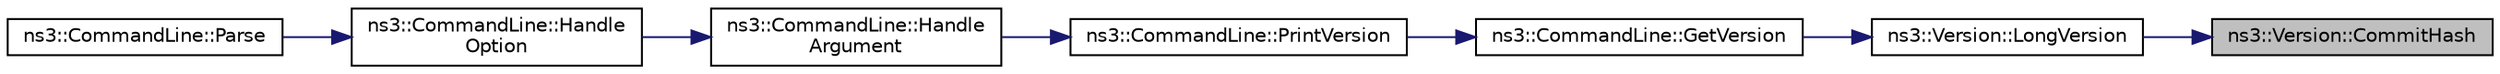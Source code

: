 digraph "ns3::Version::CommitHash"
{
 // LATEX_PDF_SIZE
  edge [fontname="Helvetica",fontsize="10",labelfontname="Helvetica",labelfontsize="10"];
  node [fontname="Helvetica",fontsize="10",shape=record];
  rankdir="RL";
  Node1 [label="ns3::Version::CommitHash",height=0.2,width=0.4,color="black", fillcolor="grey75", style="filled", fontcolor="black",tooltip="Hash of the most recent commit."];
  Node1 -> Node2 [dir="back",color="midnightblue",fontsize="10",style="solid",fontname="Helvetica"];
  Node2 [label="ns3::Version::LongVersion",height=0.2,width=0.4,color="black", fillcolor="white", style="filled",URL="$classns3_1_1_version.html#a1ca6c8e49937ca370dfcba7b551fcff5",tooltip="Constructs a string containing all of the build details."];
  Node2 -> Node3 [dir="back",color="midnightblue",fontsize="10",style="solid",fontname="Helvetica"];
  Node3 [label="ns3::CommandLine::GetVersion",height=0.2,width=0.4,color="black", fillcolor="white", style="filled",URL="$classns3_1_1_command_line.html#aec2e8aac59f332d16f2a09d74ac7a865",tooltip="Get the program version."];
  Node3 -> Node4 [dir="back",color="midnightblue",fontsize="10",style="solid",fontname="Helvetica"];
  Node4 [label="ns3::CommandLine::PrintVersion",height=0.2,width=0.4,color="black", fillcolor="white", style="filled",URL="$classns3_1_1_command_line.html#a8bce101742cfd6c6190c11174f4ea8ea",tooltip="Print ns-3 version to the desired output stream."];
  Node4 -> Node5 [dir="back",color="midnightblue",fontsize="10",style="solid",fontname="Helvetica"];
  Node5 [label="ns3::CommandLine::Handle\lArgument",height=0.2,width=0.4,color="black", fillcolor="white", style="filled",URL="$classns3_1_1_command_line.html#a2aeab054737fb033c45daef519a7c118",tooltip="Match name against the program or general arguments, and dispatch to the appropriate handler."];
  Node5 -> Node6 [dir="back",color="midnightblue",fontsize="10",style="solid",fontname="Helvetica"];
  Node6 [label="ns3::CommandLine::Handle\lOption",height=0.2,width=0.4,color="black", fillcolor="white", style="filled",URL="$classns3_1_1_command_line.html#ab8705cae59cebde344e1b2a8f59f45fc",tooltip="Handle an option in the form param=value."];
  Node6 -> Node7 [dir="back",color="midnightblue",fontsize="10",style="solid",fontname="Helvetica"];
  Node7 [label="ns3::CommandLine::Parse",height=0.2,width=0.4,color="black", fillcolor="white", style="filled",URL="$classns3_1_1_command_line.html#acc65828b185ab4eaa32143c2520494da",tooltip="Parse the program arguments."];
}
